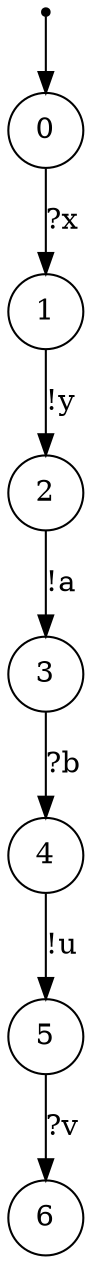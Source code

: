 digraph {
 node [shape=point] ENTRY
 node [shape=circle]
 ENTRY -> 0
0 -> 1 [label="?x"]
1 -> 2 [label="!y"]
2 -> 3 [label="!a"]
3 -> 4 [label="?b"]
4 -> 5 [label="!u"]
5 -> 6 [label="?v"]
}